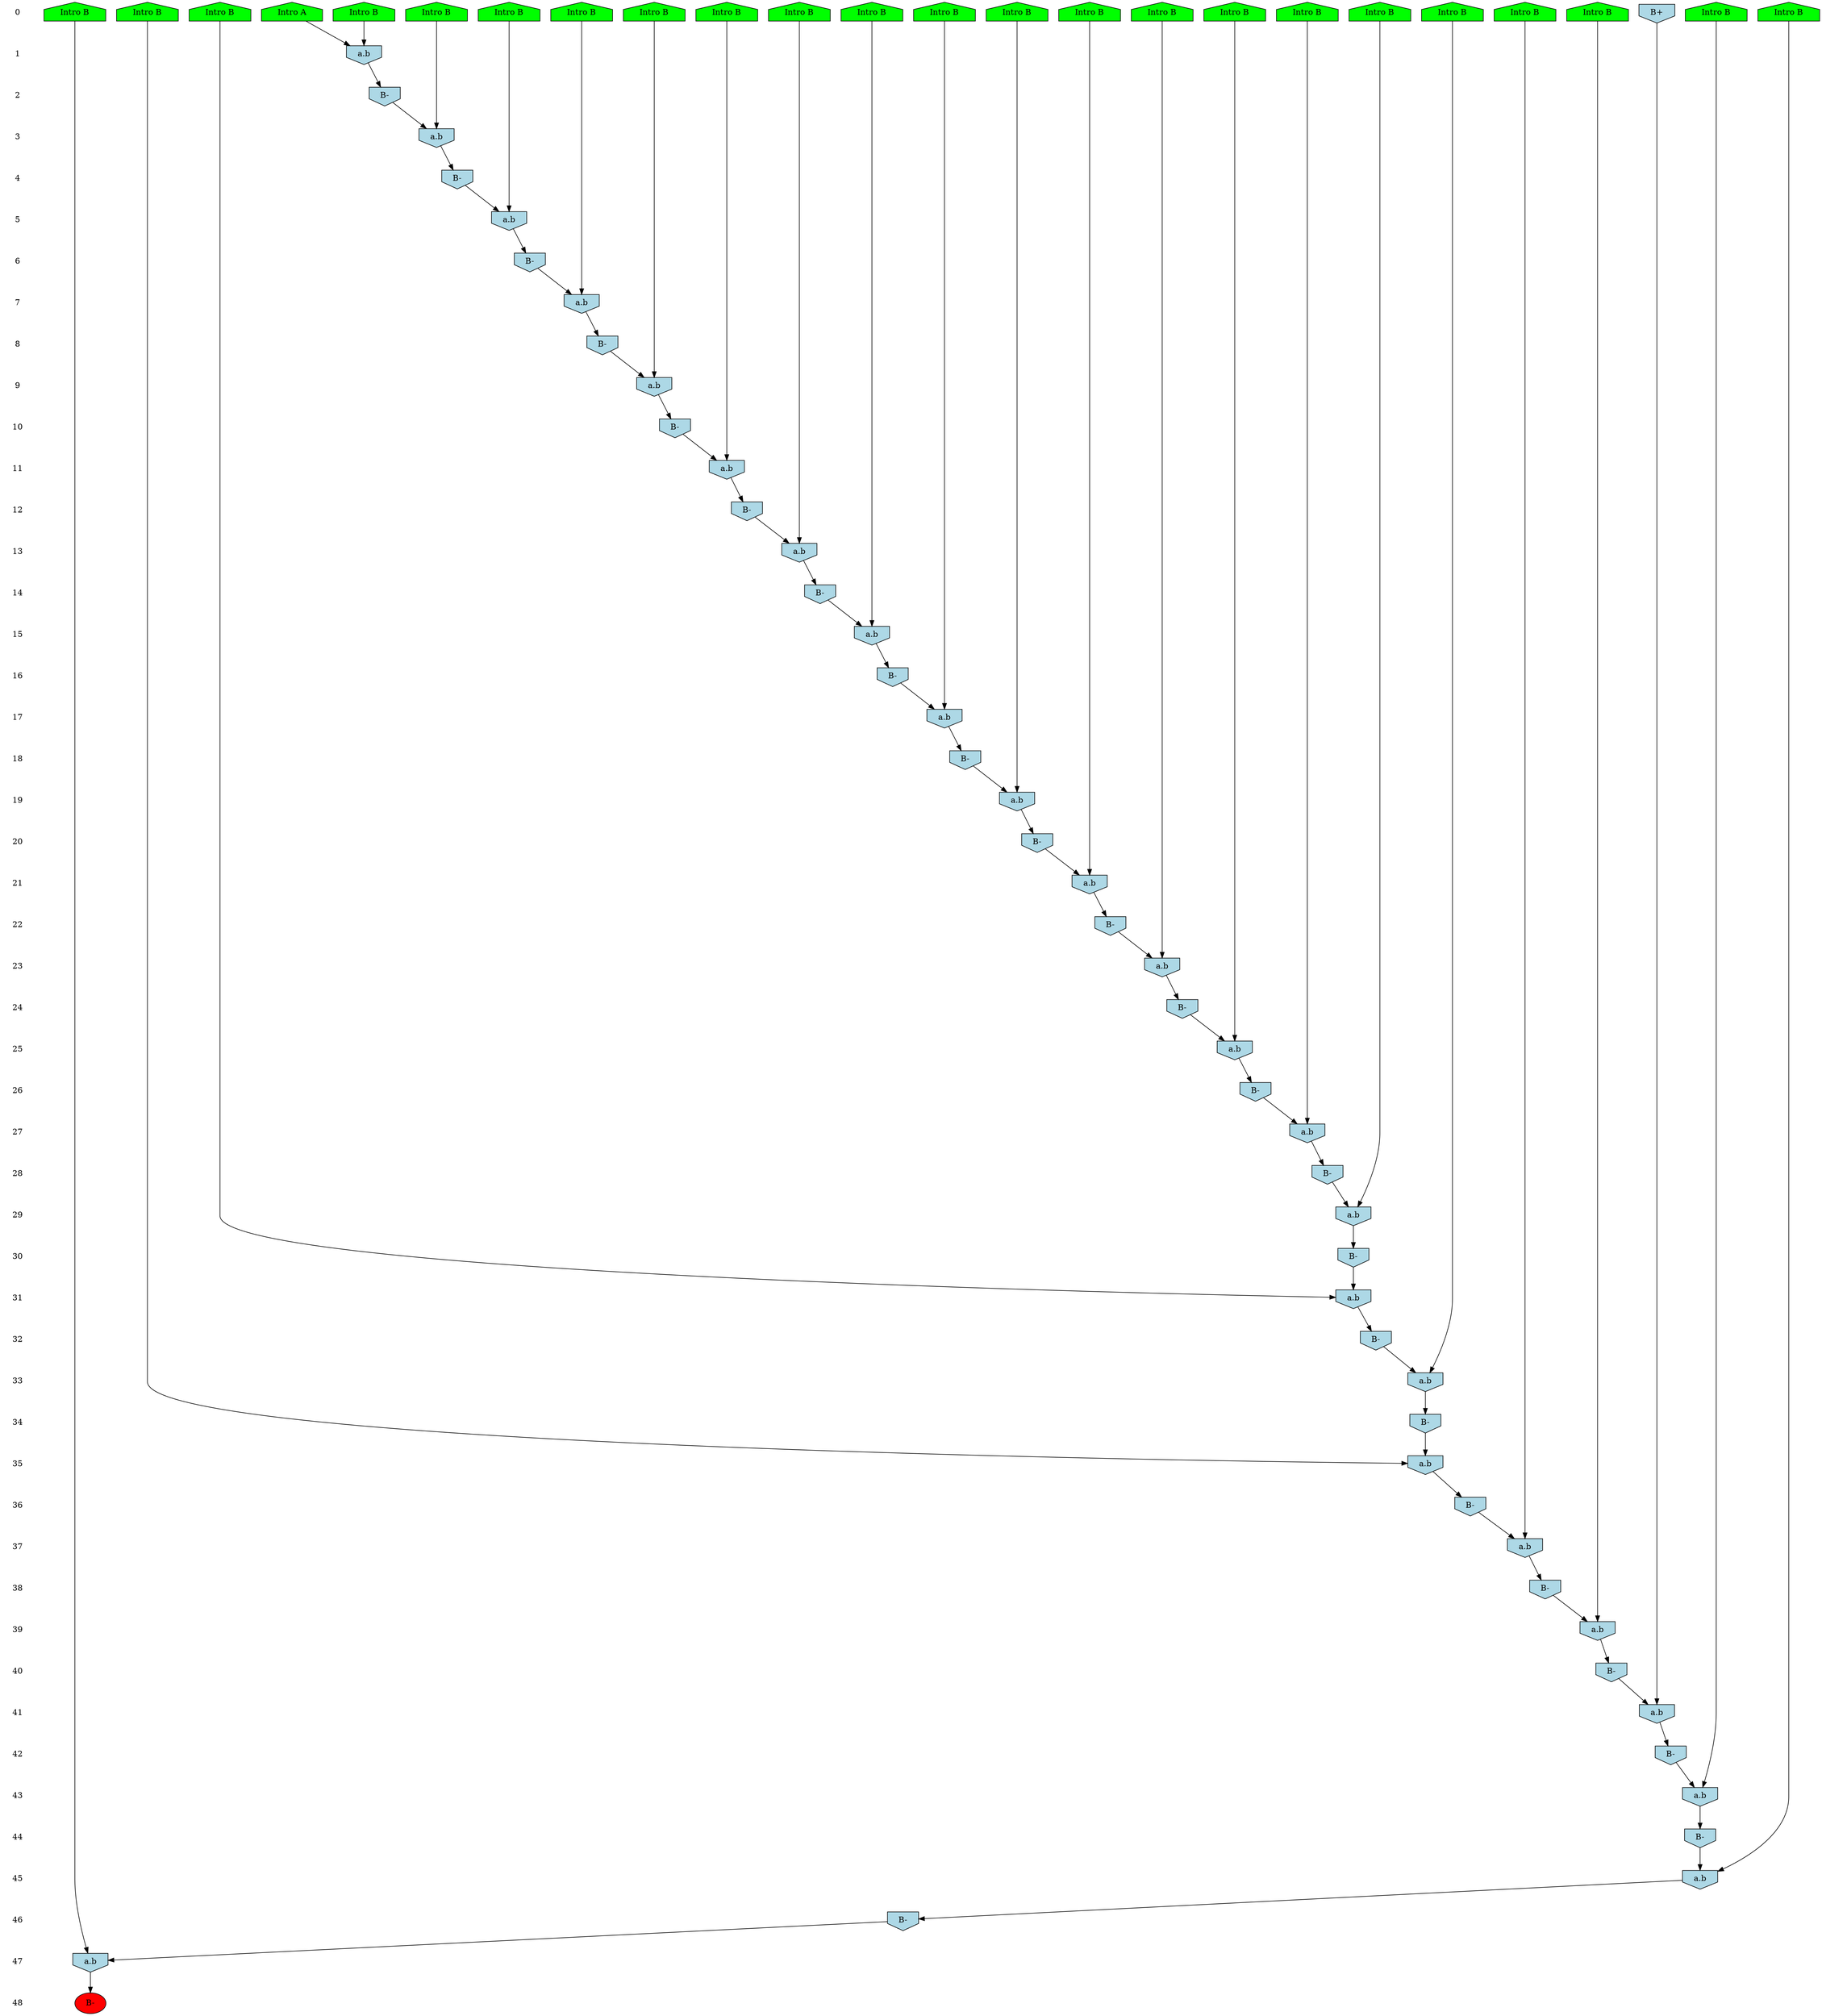 /* Compression of 1 causal flows obtained in average at 2.420719E+01 t.u */
/* Compressed causal flows were: [24] */
digraph G{
 ranksep=.5 ; 
{ rank = same ; "0" [shape=plaintext] ; node_1 [label ="Intro B", shape=house, style=filled, fillcolor=green] ;
node_2 [label ="Intro B", shape=house, style=filled, fillcolor=green] ;
node_3 [label ="Intro B", shape=house, style=filled, fillcolor=green] ;
node_4 [label ="Intro B", shape=house, style=filled, fillcolor=green] ;
node_5 [label ="Intro B", shape=house, style=filled, fillcolor=green] ;
node_6 [label ="Intro B", shape=house, style=filled, fillcolor=green] ;
node_7 [label ="Intro B", shape=house, style=filled, fillcolor=green] ;
node_8 [label ="Intro B", shape=house, style=filled, fillcolor=green] ;
node_9 [label ="Intro B", shape=house, style=filled, fillcolor=green] ;
node_10 [label ="Intro B", shape=house, style=filled, fillcolor=green] ;
node_11 [label ="Intro B", shape=house, style=filled, fillcolor=green] ;
node_12 [label ="Intro B", shape=house, style=filled, fillcolor=green] ;
node_13 [label ="Intro B", shape=house, style=filled, fillcolor=green] ;
node_14 [label ="Intro B", shape=house, style=filled, fillcolor=green] ;
node_15 [label ="Intro B", shape=house, style=filled, fillcolor=green] ;
node_16 [label ="Intro B", shape=house, style=filled, fillcolor=green] ;
node_17 [label ="Intro B", shape=house, style=filled, fillcolor=green] ;
node_18 [label ="Intro B", shape=house, style=filled, fillcolor=green] ;
node_19 [label ="Intro B", shape=house, style=filled, fillcolor=green] ;
node_20 [label ="Intro B", shape=house, style=filled, fillcolor=green] ;
node_21 [label ="Intro B", shape=house, style=filled, fillcolor=green] ;
node_22 [label ="Intro B", shape=house, style=filled, fillcolor=green] ;
node_23 [label ="Intro B", shape=house, style=filled, fillcolor=green] ;
node_24 [label ="Intro A", shape=house, style=filled, fillcolor=green] ;
node_38 [label="B+", shape=invhouse, style=filled, fillcolor = lightblue] ;
}
{ rank = same ; "1" [shape=plaintext] ; node_25 [label="a.b", shape=invhouse, style=filled, fillcolor = lightblue] ;
}
{ rank = same ; "2" [shape=plaintext] ; node_26 [label="B-", shape=invhouse, style=filled, fillcolor = lightblue] ;
}
{ rank = same ; "3" [shape=plaintext] ; node_27 [label="a.b", shape=invhouse, style=filled, fillcolor = lightblue] ;
}
{ rank = same ; "4" [shape=plaintext] ; node_28 [label="B-", shape=invhouse, style=filled, fillcolor = lightblue] ;
}
{ rank = same ; "5" [shape=plaintext] ; node_29 [label="a.b", shape=invhouse, style=filled, fillcolor = lightblue] ;
}
{ rank = same ; "6" [shape=plaintext] ; node_30 [label="B-", shape=invhouse, style=filled, fillcolor = lightblue] ;
}
{ rank = same ; "7" [shape=plaintext] ; node_31 [label="a.b", shape=invhouse, style=filled, fillcolor = lightblue] ;
}
{ rank = same ; "8" [shape=plaintext] ; node_32 [label="B-", shape=invhouse, style=filled, fillcolor = lightblue] ;
}
{ rank = same ; "9" [shape=plaintext] ; node_33 [label="a.b", shape=invhouse, style=filled, fillcolor = lightblue] ;
}
{ rank = same ; "10" [shape=plaintext] ; node_34 [label="B-", shape=invhouse, style=filled, fillcolor = lightblue] ;
}
{ rank = same ; "11" [shape=plaintext] ; node_35 [label="a.b", shape=invhouse, style=filled, fillcolor = lightblue] ;
}
{ rank = same ; "12" [shape=plaintext] ; node_36 [label="B-", shape=invhouse, style=filled, fillcolor = lightblue] ;
}
{ rank = same ; "13" [shape=plaintext] ; node_37 [label="a.b", shape=invhouse, style=filled, fillcolor = lightblue] ;
}
{ rank = same ; "14" [shape=plaintext] ; node_39 [label="B-", shape=invhouse, style=filled, fillcolor = lightblue] ;
}
{ rank = same ; "15" [shape=plaintext] ; node_40 [label="a.b", shape=invhouse, style=filled, fillcolor = lightblue] ;
}
{ rank = same ; "16" [shape=plaintext] ; node_41 [label="B-", shape=invhouse, style=filled, fillcolor = lightblue] ;
}
{ rank = same ; "17" [shape=plaintext] ; node_42 [label="a.b", shape=invhouse, style=filled, fillcolor = lightblue] ;
}
{ rank = same ; "18" [shape=plaintext] ; node_43 [label="B-", shape=invhouse, style=filled, fillcolor = lightblue] ;
}
{ rank = same ; "19" [shape=plaintext] ; node_44 [label="a.b", shape=invhouse, style=filled, fillcolor = lightblue] ;
}
{ rank = same ; "20" [shape=plaintext] ; node_45 [label="B-", shape=invhouse, style=filled, fillcolor = lightblue] ;
}
{ rank = same ; "21" [shape=plaintext] ; node_46 [label="a.b", shape=invhouse, style=filled, fillcolor = lightblue] ;
}
{ rank = same ; "22" [shape=plaintext] ; node_47 [label="B-", shape=invhouse, style=filled, fillcolor = lightblue] ;
}
{ rank = same ; "23" [shape=plaintext] ; node_48 [label="a.b", shape=invhouse, style=filled, fillcolor = lightblue] ;
}
{ rank = same ; "24" [shape=plaintext] ; node_49 [label="B-", shape=invhouse, style=filled, fillcolor = lightblue] ;
}
{ rank = same ; "25" [shape=plaintext] ; node_50 [label="a.b", shape=invhouse, style=filled, fillcolor = lightblue] ;
}
{ rank = same ; "26" [shape=plaintext] ; node_51 [label="B-", shape=invhouse, style=filled, fillcolor = lightblue] ;
}
{ rank = same ; "27" [shape=plaintext] ; node_52 [label="a.b", shape=invhouse, style=filled, fillcolor = lightblue] ;
}
{ rank = same ; "28" [shape=plaintext] ; node_53 [label="B-", shape=invhouse, style=filled, fillcolor = lightblue] ;
}
{ rank = same ; "29" [shape=plaintext] ; node_54 [label="a.b", shape=invhouse, style=filled, fillcolor = lightblue] ;
}
{ rank = same ; "30" [shape=plaintext] ; node_55 [label="B-", shape=invhouse, style=filled, fillcolor = lightblue] ;
}
{ rank = same ; "31" [shape=plaintext] ; node_56 [label="a.b", shape=invhouse, style=filled, fillcolor = lightblue] ;
}
{ rank = same ; "32" [shape=plaintext] ; node_57 [label="B-", shape=invhouse, style=filled, fillcolor = lightblue] ;
}
{ rank = same ; "33" [shape=plaintext] ; node_58 [label="a.b", shape=invhouse, style=filled, fillcolor = lightblue] ;
}
{ rank = same ; "34" [shape=plaintext] ; node_59 [label="B-", shape=invhouse, style=filled, fillcolor = lightblue] ;
}
{ rank = same ; "35" [shape=plaintext] ; node_60 [label="a.b", shape=invhouse, style=filled, fillcolor = lightblue] ;
}
{ rank = same ; "36" [shape=plaintext] ; node_61 [label="B-", shape=invhouse, style=filled, fillcolor = lightblue] ;
}
{ rank = same ; "37" [shape=plaintext] ; node_62 [label="a.b", shape=invhouse, style=filled, fillcolor = lightblue] ;
}
{ rank = same ; "38" [shape=plaintext] ; node_63 [label="B-", shape=invhouse, style=filled, fillcolor = lightblue] ;
}
{ rank = same ; "39" [shape=plaintext] ; node_64 [label="a.b", shape=invhouse, style=filled, fillcolor = lightblue] ;
}
{ rank = same ; "40" [shape=plaintext] ; node_65 [label="B-", shape=invhouse, style=filled, fillcolor = lightblue] ;
}
{ rank = same ; "41" [shape=plaintext] ; node_66 [label="a.b", shape=invhouse, style=filled, fillcolor = lightblue] ;
}
{ rank = same ; "42" [shape=plaintext] ; node_67 [label="B-", shape=invhouse, style=filled, fillcolor = lightblue] ;
}
{ rank = same ; "43" [shape=plaintext] ; node_68 [label="a.b", shape=invhouse, style=filled, fillcolor = lightblue] ;
}
{ rank = same ; "44" [shape=plaintext] ; node_69 [label="B-", shape=invhouse, style=filled, fillcolor = lightblue] ;
}
{ rank = same ; "45" [shape=plaintext] ; node_70 [label="a.b", shape=invhouse, style=filled, fillcolor = lightblue] ;
}
{ rank = same ; "46" [shape=plaintext] ; node_71 [label="B-", shape=invhouse, style=filled, fillcolor = lightblue] ;
}
{ rank = same ; "47" [shape=plaintext] ; node_72 [label="a.b", shape=invhouse, style=filled, fillcolor = lightblue] ;
}
{ rank = same ; "48" [shape=plaintext] ; node_73 [label ="B-", style=filled, fillcolor=red] ;
}
"0" -> "1" [style="invis"]; 
"1" -> "2" [style="invis"]; 
"2" -> "3" [style="invis"]; 
"3" -> "4" [style="invis"]; 
"4" -> "5" [style="invis"]; 
"5" -> "6" [style="invis"]; 
"6" -> "7" [style="invis"]; 
"7" -> "8" [style="invis"]; 
"8" -> "9" [style="invis"]; 
"9" -> "10" [style="invis"]; 
"10" -> "11" [style="invis"]; 
"11" -> "12" [style="invis"]; 
"12" -> "13" [style="invis"]; 
"13" -> "14" [style="invis"]; 
"14" -> "15" [style="invis"]; 
"15" -> "16" [style="invis"]; 
"16" -> "17" [style="invis"]; 
"17" -> "18" [style="invis"]; 
"18" -> "19" [style="invis"]; 
"19" -> "20" [style="invis"]; 
"20" -> "21" [style="invis"]; 
"21" -> "22" [style="invis"]; 
"22" -> "23" [style="invis"]; 
"23" -> "24" [style="invis"]; 
"24" -> "25" [style="invis"]; 
"25" -> "26" [style="invis"]; 
"26" -> "27" [style="invis"]; 
"27" -> "28" [style="invis"]; 
"28" -> "29" [style="invis"]; 
"29" -> "30" [style="invis"]; 
"30" -> "31" [style="invis"]; 
"31" -> "32" [style="invis"]; 
"32" -> "33" [style="invis"]; 
"33" -> "34" [style="invis"]; 
"34" -> "35" [style="invis"]; 
"35" -> "36" [style="invis"]; 
"36" -> "37" [style="invis"]; 
"37" -> "38" [style="invis"]; 
"38" -> "39" [style="invis"]; 
"39" -> "40" [style="invis"]; 
"40" -> "41" [style="invis"]; 
"41" -> "42" [style="invis"]; 
"42" -> "43" [style="invis"]; 
"43" -> "44" [style="invis"]; 
"44" -> "45" [style="invis"]; 
"45" -> "46" [style="invis"]; 
"46" -> "47" [style="invis"]; 
"47" -> "48" [style="invis"]; 
node_2 -> node_25
node_24 -> node_25
node_25 -> node_26
node_9 -> node_27
node_26 -> node_27
node_27 -> node_28
node_7 -> node_29
node_28 -> node_29
node_29 -> node_30
node_22 -> node_31
node_30 -> node_31
node_31 -> node_32
node_4 -> node_33
node_32 -> node_33
node_33 -> node_34
node_17 -> node_35
node_34 -> node_35
node_35 -> node_36
node_18 -> node_37
node_36 -> node_37
node_37 -> node_39
node_20 -> node_40
node_39 -> node_40
node_40 -> node_41
node_11 -> node_42
node_41 -> node_42
node_42 -> node_43
node_3 -> node_44
node_43 -> node_44
node_44 -> node_45
node_23 -> node_46
node_45 -> node_46
node_46 -> node_47
node_8 -> node_48
node_47 -> node_48
node_48 -> node_49
node_21 -> node_50
node_49 -> node_50
node_50 -> node_51
node_14 -> node_52
node_51 -> node_52
node_52 -> node_53
node_12 -> node_54
node_53 -> node_54
node_54 -> node_55
node_1 -> node_56
node_55 -> node_56
node_56 -> node_57
node_15 -> node_58
node_57 -> node_58
node_58 -> node_59
node_6 -> node_60
node_59 -> node_60
node_60 -> node_61
node_5 -> node_62
node_61 -> node_62
node_62 -> node_63
node_10 -> node_64
node_63 -> node_64
node_64 -> node_65
node_38 -> node_66
node_65 -> node_66
node_66 -> node_67
node_19 -> node_68
node_67 -> node_68
node_68 -> node_69
node_16 -> node_70
node_69 -> node_70
node_70 -> node_71
node_13 -> node_72
node_71 -> node_72
node_72 -> node_73
}
/*
 Dot generation time: 0.000616
*/